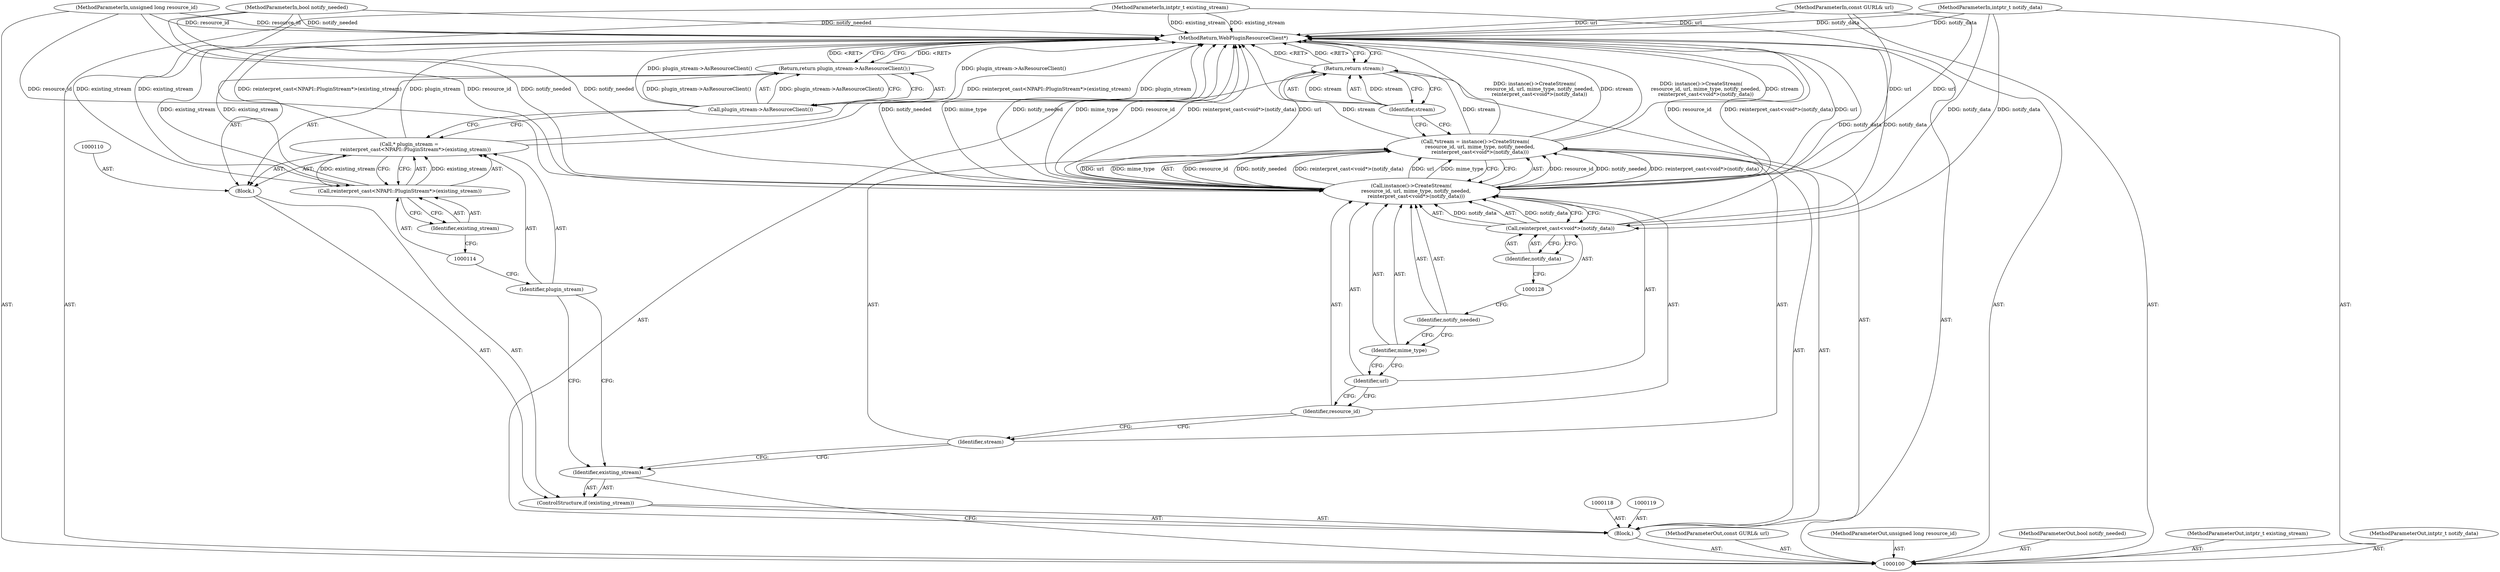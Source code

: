 digraph "1_Chrome_ea3d1d84be3d6f97bf50e76511c9e26af6895533_34" {
"1000132" [label="(MethodReturn,WebPluginResourceClient*)"];
"1000120" [label="(Call,*stream = instance()->CreateStream(\n      resource_id, url, mime_type, notify_needed,\n      reinterpret_cast<void*>(notify_data)))"];
"1000121" [label="(Identifier,stream)"];
"1000122" [label="(Call,instance()->CreateStream(\n      resource_id, url, mime_type, notify_needed,\n      reinterpret_cast<void*>(notify_data)))"];
"1000124" [label="(Identifier,url)"];
"1000125" [label="(Identifier,mime_type)"];
"1000126" [label="(Identifier,notify_needed)"];
"1000123" [label="(Identifier,resource_id)"];
"1000129" [label="(Identifier,notify_data)"];
"1000127" [label="(Call,reinterpret_cast<void*>(notify_data))"];
"1000130" [label="(Return,return stream;)"];
"1000131" [label="(Identifier,stream)"];
"1000102" [label="(MethodParameterIn,const GURL& url)"];
"1000165" [label="(MethodParameterOut,const GURL& url)"];
"1000101" [label="(MethodParameterIn,unsigned long resource_id)"];
"1000164" [label="(MethodParameterOut,unsigned long resource_id)"];
"1000103" [label="(MethodParameterIn,bool notify_needed)"];
"1000166" [label="(MethodParameterOut,bool notify_needed)"];
"1000105" [label="(MethodParameterIn,intptr_t existing_stream)"];
"1000168" [label="(MethodParameterOut,intptr_t existing_stream)"];
"1000104" [label="(MethodParameterIn,intptr_t notify_data)"];
"1000167" [label="(MethodParameterOut,intptr_t notify_data)"];
"1000106" [label="(Block,)"];
"1000107" [label="(ControlStructure,if (existing_stream))"];
"1000108" [label="(Identifier,existing_stream)"];
"1000111" [label="(Call,* plugin_stream =\n        reinterpret_cast<NPAPI::PluginStream*>(existing_stream))"];
"1000112" [label="(Identifier,plugin_stream)"];
"1000109" [label="(Block,)"];
"1000115" [label="(Identifier,existing_stream)"];
"1000113" [label="(Call,reinterpret_cast<NPAPI::PluginStream*>(existing_stream))"];
"1000117" [label="(Call,plugin_stream->AsResourceClient())"];
"1000116" [label="(Return,return plugin_stream->AsResourceClient();)"];
"1000132" -> "1000100"  [label="AST: "];
"1000132" -> "1000116"  [label="CFG: "];
"1000132" -> "1000130"  [label="CFG: "];
"1000116" -> "1000132"  [label="DDG: <RET>"];
"1000117" -> "1000132"  [label="DDG: plugin_stream->AsResourceClient()"];
"1000122" -> "1000132"  [label="DDG: notify_needed"];
"1000122" -> "1000132"  [label="DDG: mime_type"];
"1000122" -> "1000132"  [label="DDG: resource_id"];
"1000122" -> "1000132"  [label="DDG: reinterpret_cast<void*>(notify_data)"];
"1000122" -> "1000132"  [label="DDG: url"];
"1000104" -> "1000132"  [label="DDG: notify_data"];
"1000105" -> "1000132"  [label="DDG: existing_stream"];
"1000120" -> "1000132"  [label="DDG: instance()->CreateStream(\n      resource_id, url, mime_type, notify_needed,\n      reinterpret_cast<void*>(notify_data))"];
"1000120" -> "1000132"  [label="DDG: stream"];
"1000127" -> "1000132"  [label="DDG: notify_data"];
"1000103" -> "1000132"  [label="DDG: notify_needed"];
"1000113" -> "1000132"  [label="DDG: existing_stream"];
"1000102" -> "1000132"  [label="DDG: url"];
"1000111" -> "1000132"  [label="DDG: plugin_stream"];
"1000111" -> "1000132"  [label="DDG: reinterpret_cast<NPAPI::PluginStream*>(existing_stream)"];
"1000101" -> "1000132"  [label="DDG: resource_id"];
"1000130" -> "1000132"  [label="DDG: <RET>"];
"1000120" -> "1000106"  [label="AST: "];
"1000120" -> "1000122"  [label="CFG: "];
"1000121" -> "1000120"  [label="AST: "];
"1000122" -> "1000120"  [label="AST: "];
"1000131" -> "1000120"  [label="CFG: "];
"1000120" -> "1000132"  [label="DDG: instance()->CreateStream(\n      resource_id, url, mime_type, notify_needed,\n      reinterpret_cast<void*>(notify_data))"];
"1000120" -> "1000132"  [label="DDG: stream"];
"1000122" -> "1000120"  [label="DDG: resource_id"];
"1000122" -> "1000120"  [label="DDG: notify_needed"];
"1000122" -> "1000120"  [label="DDG: reinterpret_cast<void*>(notify_data)"];
"1000122" -> "1000120"  [label="DDG: url"];
"1000122" -> "1000120"  [label="DDG: mime_type"];
"1000120" -> "1000130"  [label="DDG: stream"];
"1000121" -> "1000120"  [label="AST: "];
"1000121" -> "1000108"  [label="CFG: "];
"1000123" -> "1000121"  [label="CFG: "];
"1000122" -> "1000120"  [label="AST: "];
"1000122" -> "1000127"  [label="CFG: "];
"1000123" -> "1000122"  [label="AST: "];
"1000124" -> "1000122"  [label="AST: "];
"1000125" -> "1000122"  [label="AST: "];
"1000126" -> "1000122"  [label="AST: "];
"1000127" -> "1000122"  [label="AST: "];
"1000120" -> "1000122"  [label="CFG: "];
"1000122" -> "1000132"  [label="DDG: notify_needed"];
"1000122" -> "1000132"  [label="DDG: mime_type"];
"1000122" -> "1000132"  [label="DDG: resource_id"];
"1000122" -> "1000132"  [label="DDG: reinterpret_cast<void*>(notify_data)"];
"1000122" -> "1000132"  [label="DDG: url"];
"1000122" -> "1000120"  [label="DDG: resource_id"];
"1000122" -> "1000120"  [label="DDG: notify_needed"];
"1000122" -> "1000120"  [label="DDG: reinterpret_cast<void*>(notify_data)"];
"1000122" -> "1000120"  [label="DDG: url"];
"1000122" -> "1000120"  [label="DDG: mime_type"];
"1000101" -> "1000122"  [label="DDG: resource_id"];
"1000102" -> "1000122"  [label="DDG: url"];
"1000103" -> "1000122"  [label="DDG: notify_needed"];
"1000127" -> "1000122"  [label="DDG: notify_data"];
"1000124" -> "1000122"  [label="AST: "];
"1000124" -> "1000123"  [label="CFG: "];
"1000125" -> "1000124"  [label="CFG: "];
"1000125" -> "1000122"  [label="AST: "];
"1000125" -> "1000124"  [label="CFG: "];
"1000126" -> "1000125"  [label="CFG: "];
"1000126" -> "1000122"  [label="AST: "];
"1000126" -> "1000125"  [label="CFG: "];
"1000128" -> "1000126"  [label="CFG: "];
"1000123" -> "1000122"  [label="AST: "];
"1000123" -> "1000121"  [label="CFG: "];
"1000124" -> "1000123"  [label="CFG: "];
"1000129" -> "1000127"  [label="AST: "];
"1000129" -> "1000128"  [label="CFG: "];
"1000127" -> "1000129"  [label="CFG: "];
"1000127" -> "1000122"  [label="AST: "];
"1000127" -> "1000129"  [label="CFG: "];
"1000128" -> "1000127"  [label="AST: "];
"1000129" -> "1000127"  [label="AST: "];
"1000122" -> "1000127"  [label="CFG: "];
"1000127" -> "1000132"  [label="DDG: notify_data"];
"1000127" -> "1000122"  [label="DDG: notify_data"];
"1000104" -> "1000127"  [label="DDG: notify_data"];
"1000130" -> "1000106"  [label="AST: "];
"1000130" -> "1000131"  [label="CFG: "];
"1000131" -> "1000130"  [label="AST: "];
"1000132" -> "1000130"  [label="CFG: "];
"1000130" -> "1000132"  [label="DDG: <RET>"];
"1000131" -> "1000130"  [label="DDG: stream"];
"1000120" -> "1000130"  [label="DDG: stream"];
"1000131" -> "1000130"  [label="AST: "];
"1000131" -> "1000120"  [label="CFG: "];
"1000130" -> "1000131"  [label="CFG: "];
"1000131" -> "1000130"  [label="DDG: stream"];
"1000102" -> "1000100"  [label="AST: "];
"1000102" -> "1000132"  [label="DDG: url"];
"1000102" -> "1000122"  [label="DDG: url"];
"1000165" -> "1000100"  [label="AST: "];
"1000101" -> "1000100"  [label="AST: "];
"1000101" -> "1000132"  [label="DDG: resource_id"];
"1000101" -> "1000122"  [label="DDG: resource_id"];
"1000164" -> "1000100"  [label="AST: "];
"1000103" -> "1000100"  [label="AST: "];
"1000103" -> "1000132"  [label="DDG: notify_needed"];
"1000103" -> "1000122"  [label="DDG: notify_needed"];
"1000166" -> "1000100"  [label="AST: "];
"1000105" -> "1000100"  [label="AST: "];
"1000105" -> "1000132"  [label="DDG: existing_stream"];
"1000105" -> "1000113"  [label="DDG: existing_stream"];
"1000168" -> "1000100"  [label="AST: "];
"1000104" -> "1000100"  [label="AST: "];
"1000104" -> "1000132"  [label="DDG: notify_data"];
"1000104" -> "1000127"  [label="DDG: notify_data"];
"1000167" -> "1000100"  [label="AST: "];
"1000106" -> "1000100"  [label="AST: "];
"1000107" -> "1000106"  [label="AST: "];
"1000118" -> "1000106"  [label="AST: "];
"1000119" -> "1000106"  [label="AST: "];
"1000120" -> "1000106"  [label="AST: "];
"1000130" -> "1000106"  [label="AST: "];
"1000107" -> "1000106"  [label="AST: "];
"1000108" -> "1000107"  [label="AST: "];
"1000109" -> "1000107"  [label="AST: "];
"1000108" -> "1000107"  [label="AST: "];
"1000108" -> "1000100"  [label="CFG: "];
"1000112" -> "1000108"  [label="CFG: "];
"1000121" -> "1000108"  [label="CFG: "];
"1000111" -> "1000109"  [label="AST: "];
"1000111" -> "1000113"  [label="CFG: "];
"1000112" -> "1000111"  [label="AST: "];
"1000113" -> "1000111"  [label="AST: "];
"1000117" -> "1000111"  [label="CFG: "];
"1000111" -> "1000132"  [label="DDG: plugin_stream"];
"1000111" -> "1000132"  [label="DDG: reinterpret_cast<NPAPI::PluginStream*>(existing_stream)"];
"1000113" -> "1000111"  [label="DDG: existing_stream"];
"1000112" -> "1000111"  [label="AST: "];
"1000112" -> "1000108"  [label="CFG: "];
"1000114" -> "1000112"  [label="CFG: "];
"1000109" -> "1000107"  [label="AST: "];
"1000110" -> "1000109"  [label="AST: "];
"1000111" -> "1000109"  [label="AST: "];
"1000116" -> "1000109"  [label="AST: "];
"1000115" -> "1000113"  [label="AST: "];
"1000115" -> "1000114"  [label="CFG: "];
"1000113" -> "1000115"  [label="CFG: "];
"1000113" -> "1000111"  [label="AST: "];
"1000113" -> "1000115"  [label="CFG: "];
"1000114" -> "1000113"  [label="AST: "];
"1000115" -> "1000113"  [label="AST: "];
"1000111" -> "1000113"  [label="CFG: "];
"1000113" -> "1000132"  [label="DDG: existing_stream"];
"1000113" -> "1000111"  [label="DDG: existing_stream"];
"1000105" -> "1000113"  [label="DDG: existing_stream"];
"1000117" -> "1000116"  [label="AST: "];
"1000117" -> "1000111"  [label="CFG: "];
"1000116" -> "1000117"  [label="CFG: "];
"1000117" -> "1000132"  [label="DDG: plugin_stream->AsResourceClient()"];
"1000117" -> "1000116"  [label="DDG: plugin_stream->AsResourceClient()"];
"1000116" -> "1000109"  [label="AST: "];
"1000116" -> "1000117"  [label="CFG: "];
"1000117" -> "1000116"  [label="AST: "];
"1000132" -> "1000116"  [label="CFG: "];
"1000116" -> "1000132"  [label="DDG: <RET>"];
"1000117" -> "1000116"  [label="DDG: plugin_stream->AsResourceClient()"];
}
